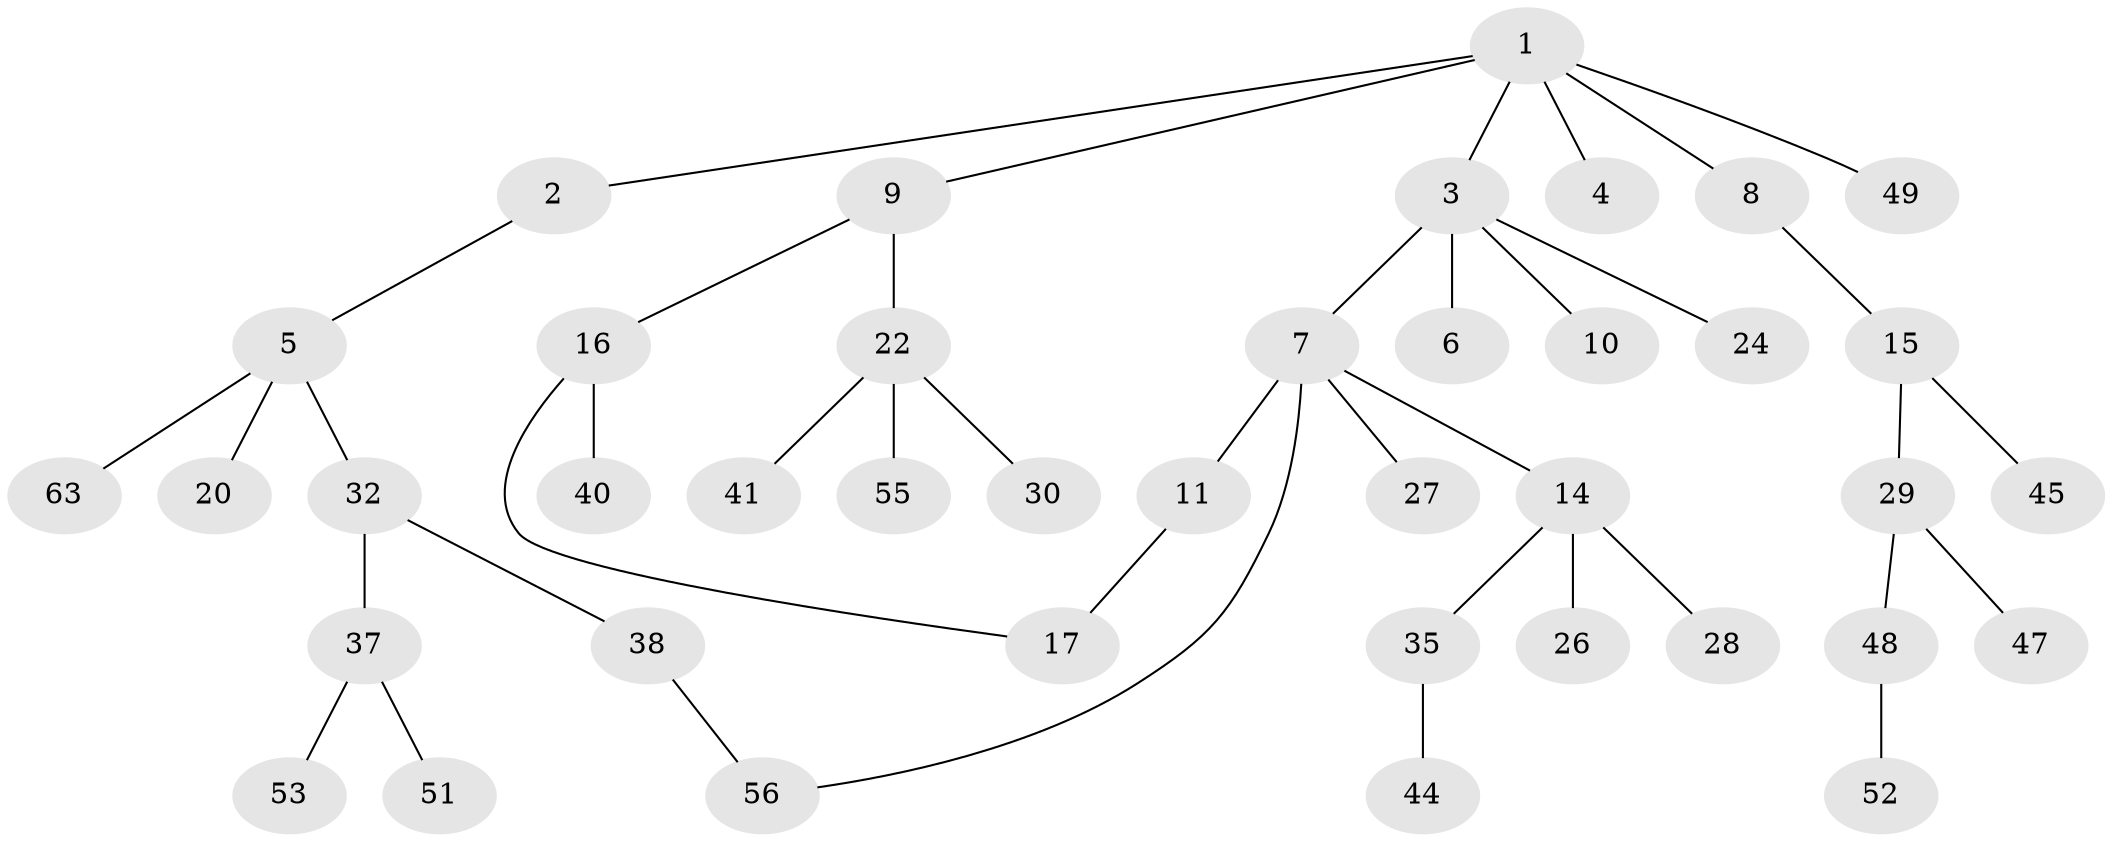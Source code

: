 // Generated by graph-tools (version 1.1) at 2025/23/03/03/25 07:23:34]
// undirected, 40 vertices, 41 edges
graph export_dot {
graph [start="1"]
  node [color=gray90,style=filled];
  1 [super="+36"];
  2 [super="+12"];
  3 [super="+19"];
  4;
  5 [super="+25"];
  6 [super="+64"];
  7 [super="+18"];
  8;
  9 [super="+13"];
  10 [super="+57"];
  11 [super="+60"];
  14 [super="+21"];
  15 [super="+23"];
  16 [super="+34"];
  17 [super="+58"];
  20 [super="+54"];
  22 [super="+46"];
  24;
  26;
  27 [super="+43"];
  28;
  29 [super="+31"];
  30;
  32 [super="+33"];
  35;
  37 [super="+42"];
  38 [super="+39"];
  40;
  41;
  44 [super="+62"];
  45 [super="+50"];
  47;
  48;
  49;
  51;
  52 [super="+61"];
  53;
  55;
  56 [super="+59"];
  63;
  1 -- 2;
  1 -- 3;
  1 -- 4;
  1 -- 8;
  1 -- 9;
  1 -- 49;
  2 -- 5;
  3 -- 6;
  3 -- 7;
  3 -- 10;
  3 -- 24;
  5 -- 20;
  5 -- 32;
  5 -- 63;
  7 -- 11;
  7 -- 14;
  7 -- 56;
  7 -- 27;
  8 -- 15;
  9 -- 22;
  9 -- 16;
  11 -- 17;
  14 -- 26;
  14 -- 28;
  14 -- 35;
  15 -- 29;
  15 -- 45;
  16 -- 40;
  16 -- 17;
  22 -- 30;
  22 -- 41;
  22 -- 55;
  29 -- 47;
  29 -- 48;
  32 -- 38;
  32 -- 37;
  35 -- 44;
  37 -- 53;
  37 -- 51;
  38 -- 56;
  48 -- 52;
}
